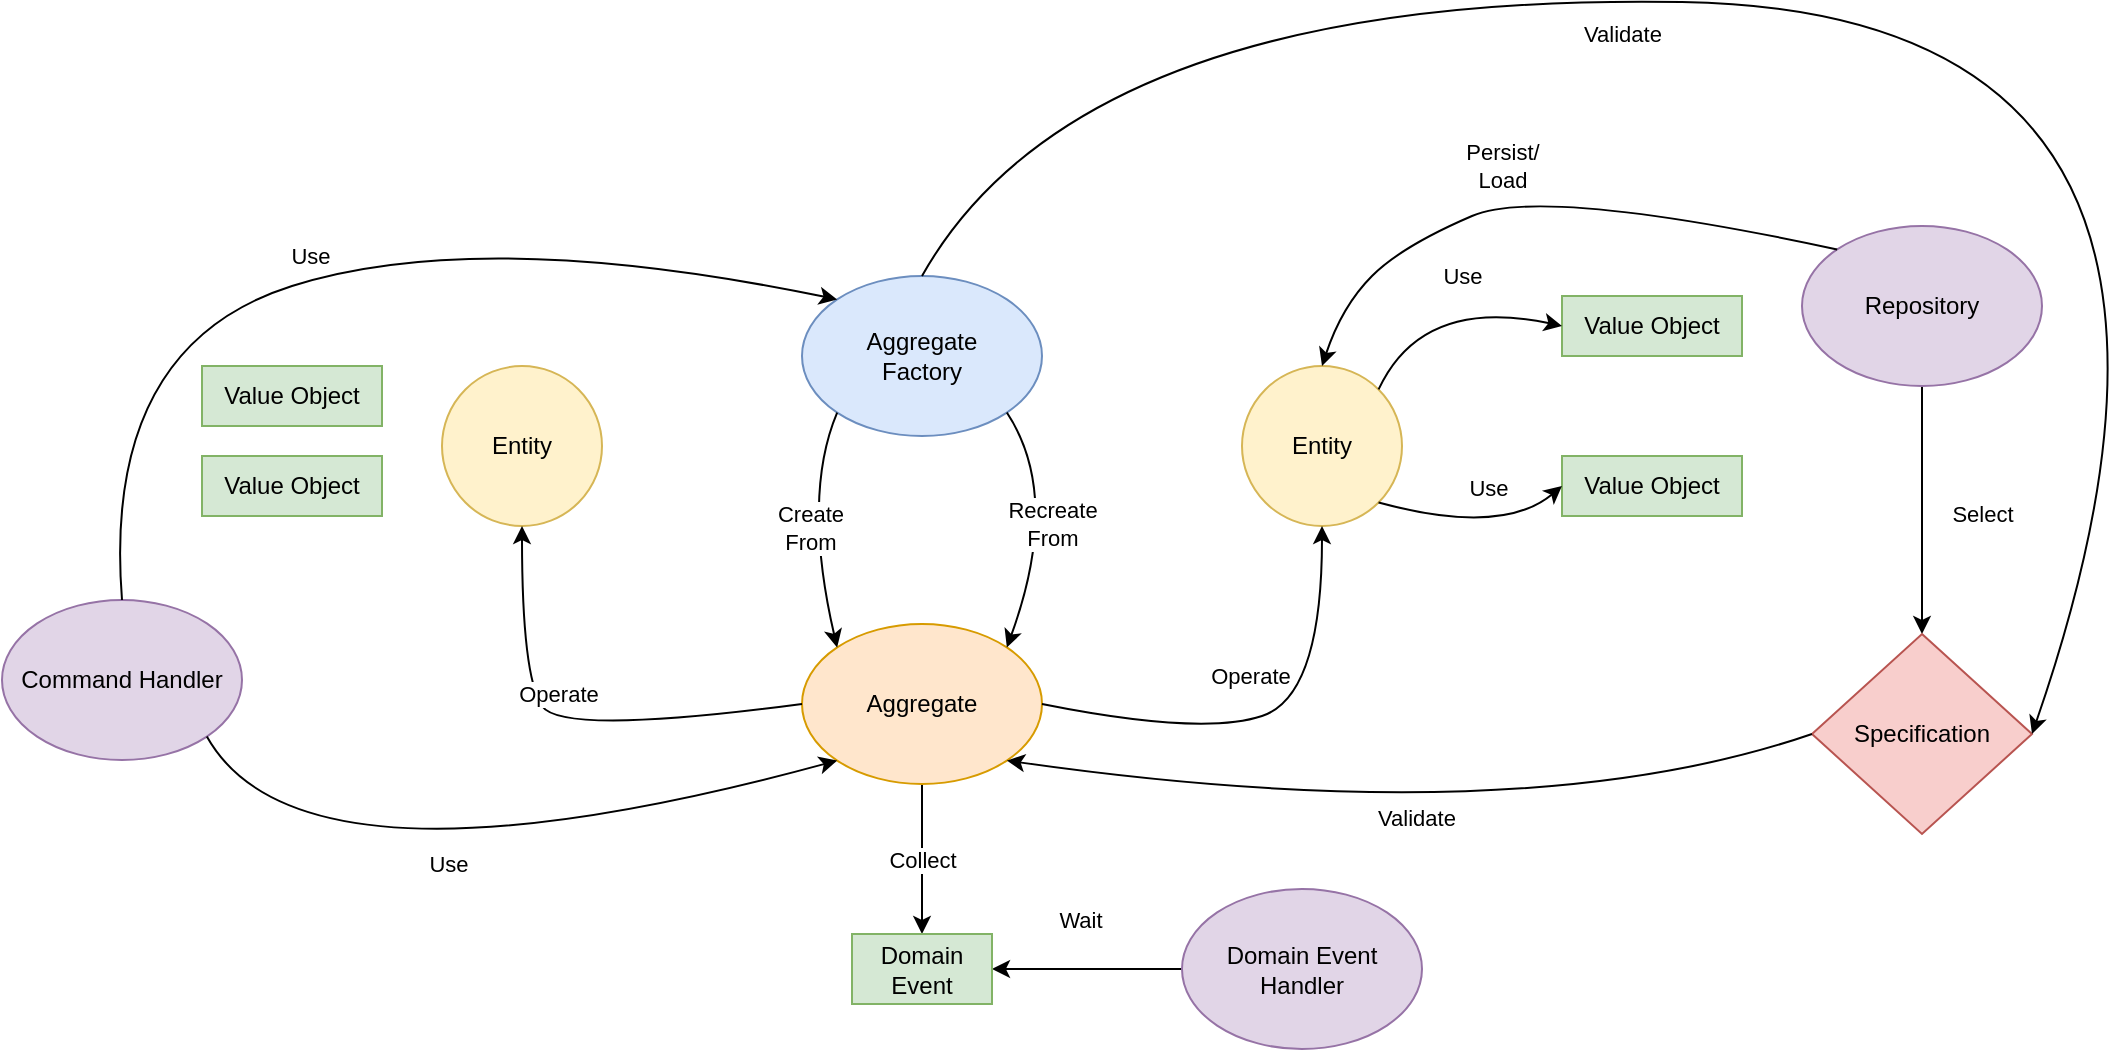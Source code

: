 <mxfile version="16.1.2" type="device" pages="4"><diagram id="oLeGsn54gctjW2kJpeAT" name="DFlow"><mxGraphModel dx="1662" dy="928" grid="1" gridSize="10" guides="1" tooltips="1" connect="1" arrows="1" fold="1" page="1" pageScale="1" pageWidth="1169" pageHeight="827" math="0" shadow="0"><root><mxCell id="CV3kxUuHgbege3HlrZyw-0"/><mxCell id="CV3kxUuHgbege3HlrZyw-1" parent="CV3kxUuHgbege3HlrZyw-0"/><mxCell id="fZHBuDz_htZlhU7BEkeG-13" value="Collect" style="edgeStyle=orthogonalEdgeStyle;rounded=0;orthogonalLoop=1;jettySize=auto;html=1;startArrow=none;startFill=0;endArrow=classic;endFill=1;" parent="CV3kxUuHgbege3HlrZyw-1" source="CV3kxUuHgbege3HlrZyw-3" target="CV3kxUuHgbege3HlrZyw-19" edge="1"><mxGeometry relative="1" as="geometry"/></mxCell><mxCell id="CV3kxUuHgbege3HlrZyw-3" value="Aggregate" style="ellipse;whiteSpace=wrap;html=1;fillColor=#ffe6cc;strokeColor=#d79b00;" parent="CV3kxUuHgbege3HlrZyw-1" vertex="1"><mxGeometry x="470" y="386" width="120" height="80" as="geometry"/></mxCell><mxCell id="CV3kxUuHgbege3HlrZyw-5" value="Entity" style="ellipse;whiteSpace=wrap;html=1;aspect=fixed;fillColor=#fff2cc;strokeColor=#d6b656;" parent="CV3kxUuHgbege3HlrZyw-1" vertex="1"><mxGeometry x="690" y="257" width="80" height="80" as="geometry"/></mxCell><mxCell id="CV3kxUuHgbege3HlrZyw-6" value="Entity" style="ellipse;whiteSpace=wrap;html=1;aspect=fixed;fillColor=#fff2cc;strokeColor=#d6b656;" parent="CV3kxUuHgbege3HlrZyw-1" vertex="1"><mxGeometry x="290" y="257" width="80" height="80" as="geometry"/></mxCell><mxCell id="CV3kxUuHgbege3HlrZyw-7" value="Value Object" style="rounded=0;whiteSpace=wrap;html=1;fillColor=#d5e8d4;strokeColor=#82b366;" parent="CV3kxUuHgbege3HlrZyw-1" vertex="1"><mxGeometry x="850" y="302" width="90" height="30" as="geometry"/></mxCell><mxCell id="CV3kxUuHgbege3HlrZyw-8" value="Value Object" style="rounded=0;whiteSpace=wrap;html=1;fillColor=#d5e8d4;strokeColor=#82b366;" parent="CV3kxUuHgbege3HlrZyw-1" vertex="1"><mxGeometry x="170" y="257" width="90" height="30" as="geometry"/></mxCell><mxCell id="CV3kxUuHgbege3HlrZyw-9" value="Value Object" style="rounded=0;whiteSpace=wrap;html=1;fillColor=#d5e8d4;strokeColor=#82b366;" parent="CV3kxUuHgbege3HlrZyw-1" vertex="1"><mxGeometry x="170" y="302" width="90" height="30" as="geometry"/></mxCell><mxCell id="CV3kxUuHgbege3HlrZyw-12" value="Value Object" style="rounded=0;whiteSpace=wrap;html=1;fillColor=#d5e8d4;strokeColor=#82b366;" parent="CV3kxUuHgbege3HlrZyw-1" vertex="1"><mxGeometry x="850" y="222" width="90" height="30" as="geometry"/></mxCell><mxCell id="CV3kxUuHgbege3HlrZyw-13" value="Aggregate&lt;br&gt;Factory" style="ellipse;whiteSpace=wrap;html=1;fillColor=#dae8fc;strokeColor=#6c8ebf;" parent="CV3kxUuHgbege3HlrZyw-1" vertex="1"><mxGeometry x="470" y="212" width="120" height="80" as="geometry"/></mxCell><mxCell id="fZHBuDz_htZlhU7BEkeG-1" value="Wait" style="edgeStyle=orthogonalEdgeStyle;rounded=0;orthogonalLoop=1;jettySize=auto;html=1;endArrow=none;endFill=0;startArrow=classic;startFill=1;" parent="CV3kxUuHgbege3HlrZyw-1" source="CV3kxUuHgbege3HlrZyw-19" target="fZHBuDz_htZlhU7BEkeG-0" edge="1"><mxGeometry x="-0.077" y="25" relative="1" as="geometry"><mxPoint x="700" y="617" as="targetPoint"/><mxPoint as="offset"/></mxGeometry></mxCell><mxCell id="CV3kxUuHgbege3HlrZyw-19" value="Domain &lt;br&gt;Event" style="rounded=0;whiteSpace=wrap;html=1;fillColor=#d5e8d4;strokeColor=#82b366;" parent="CV3kxUuHgbege3HlrZyw-1" vertex="1"><mxGeometry x="495" y="541" width="70" height="35" as="geometry"/></mxCell><mxCell id="CV3kxUuHgbege3HlrZyw-21" value="Operate" style="curved=1;endArrow=classic;html=1;rounded=0;entryX=0.5;entryY=1;entryDx=0;entryDy=0;exitX=1;exitY=0.5;exitDx=0;exitDy=0;" parent="CV3kxUuHgbege3HlrZyw-1" source="CV3kxUuHgbege3HlrZyw-3" target="CV3kxUuHgbege3HlrZyw-5" edge="1"><mxGeometry x="-0.01" y="21" width="50" height="50" relative="1" as="geometry"><mxPoint x="650" y="492" as="sourcePoint"/><mxPoint x="700" y="442" as="targetPoint"/><Array as="points"><mxPoint x="670" y="442"/><mxPoint x="730" y="422"/></Array><mxPoint as="offset"/></mxGeometry></mxCell><mxCell id="CV3kxUuHgbege3HlrZyw-28" value="Operate" style="curved=1;endArrow=classic;html=1;rounded=0;entryX=0.5;entryY=1;entryDx=0;entryDy=0;exitX=0;exitY=0.5;exitDx=0;exitDy=0;" parent="CV3kxUuHgbege3HlrZyw-1" source="CV3kxUuHgbege3HlrZyw-3" target="CV3kxUuHgbege3HlrZyw-6" edge="1"><mxGeometry x="0.039" y="-21" width="50" height="50" relative="1" as="geometry"><mxPoint x="650" y="492" as="sourcePoint"/><mxPoint x="700" y="442" as="targetPoint"/><Array as="points"><mxPoint x="350" y="442"/><mxPoint x="330" y="412"/></Array><mxPoint as="offset"/></mxGeometry></mxCell><mxCell id="CV3kxUuHgbege3HlrZyw-29" value="Create &lt;br&gt;From" style="curved=1;endArrow=none;html=1;rounded=0;exitX=0;exitY=0;exitDx=0;exitDy=0;entryX=0;entryY=1;entryDx=0;entryDy=0;startArrow=classic;startFill=1;endFill=0;" parent="CV3kxUuHgbege3HlrZyw-1" source="CV3kxUuHgbege3HlrZyw-3" target="CV3kxUuHgbege3HlrZyw-13" edge="1"><mxGeometry width="50" height="50" relative="1" as="geometry"><mxPoint x="520" y="372" as="sourcePoint"/><mxPoint x="340" y="347" as="targetPoint"/><Array as="points"><mxPoint x="470" y="322"/></Array></mxGeometry></mxCell><mxCell id="CV3kxUuHgbege3HlrZyw-30" value="Recreate&lt;br&gt;From" style="curved=1;endArrow=none;html=1;rounded=0;exitX=1;exitY=0;exitDx=0;exitDy=0;entryX=1;entryY=1;entryDx=0;entryDy=0;startArrow=classic;startFill=1;endFill=0;" parent="CV3kxUuHgbege3HlrZyw-1" source="CV3kxUuHgbege3HlrZyw-3" target="CV3kxUuHgbege3HlrZyw-13" edge="1"><mxGeometry width="50" height="50" relative="1" as="geometry"><mxPoint x="497.574" y="407.716" as="sourcePoint"/><mxPoint x="497.574" y="290.284" as="targetPoint"/><Array as="points"><mxPoint x="600" y="322"/></Array></mxGeometry></mxCell><mxCell id="CV3kxUuHgbege3HlrZyw-32" value="Use" style="curved=1;endArrow=classic;html=1;rounded=0;entryX=0;entryY=0.5;entryDx=0;entryDy=0;exitX=1;exitY=0;exitDx=0;exitDy=0;" parent="CV3kxUuHgbege3HlrZyw-1" source="CV3kxUuHgbege3HlrZyw-5" target="CV3kxUuHgbege3HlrZyw-12" edge="1"><mxGeometry x="0.121" y="14" width="50" height="50" relative="1" as="geometry"><mxPoint x="600" y="436" as="sourcePoint"/><mxPoint x="740" y="347" as="targetPoint"/><Array as="points"><mxPoint x="780" y="222"/></Array><mxPoint as="offset"/></mxGeometry></mxCell><mxCell id="CV3kxUuHgbege3HlrZyw-33" value="Use" style="curved=1;endArrow=classic;html=1;rounded=0;entryX=0;entryY=0.5;entryDx=0;entryDy=0;exitX=1;exitY=1;exitDx=0;exitDy=0;" parent="CV3kxUuHgbege3HlrZyw-1" source="CV3kxUuHgbege3HlrZyw-5" target="CV3kxUuHgbege3HlrZyw-7" edge="1"><mxGeometry x="-0.01" y="21" width="50" height="50" relative="1" as="geometry"><mxPoint x="768.284" y="278.716" as="sourcePoint"/><mxPoint x="860" y="247" as="targetPoint"/><Array as="points"><mxPoint x="820" y="342"/></Array><mxPoint as="offset"/></mxGeometry></mxCell><mxCell id="fZHBuDz_htZlhU7BEkeG-0" value="Domain Event Handler" style="ellipse;whiteSpace=wrap;html=1;fillColor=#e1d5e7;strokeColor=#9673a6;" parent="CV3kxUuHgbege3HlrZyw-1" vertex="1"><mxGeometry x="660" y="518.5" width="120" height="80" as="geometry"/></mxCell><mxCell id="fZHBuDz_htZlhU7BEkeG-3" value="Command Handler" style="ellipse;whiteSpace=wrap;html=1;fillColor=#e1d5e7;strokeColor=#9673a6;" parent="CV3kxUuHgbege3HlrZyw-1" vertex="1"><mxGeometry x="70" y="374" width="120" height="80" as="geometry"/></mxCell><mxCell id="fZHBuDz_htZlhU7BEkeG-11" value="Select" style="edgeStyle=orthogonalEdgeStyle;rounded=0;orthogonalLoop=1;jettySize=auto;html=1;entryX=0.5;entryY=0;entryDx=0;entryDy=0;startArrow=none;startFill=0;endArrow=classic;endFill=1;" parent="CV3kxUuHgbege3HlrZyw-1" source="fZHBuDz_htZlhU7BEkeG-4" target="fZHBuDz_htZlhU7BEkeG-10" edge="1"><mxGeometry x="0.032" y="30" relative="1" as="geometry"><mxPoint as="offset"/></mxGeometry></mxCell><mxCell id="fZHBuDz_htZlhU7BEkeG-4" value="Repository" style="ellipse;whiteSpace=wrap;html=1;fillColor=#e1d5e7;strokeColor=#9673a6;" parent="CV3kxUuHgbege3HlrZyw-1" vertex="1"><mxGeometry x="970" y="187" width="120" height="80" as="geometry"/></mxCell><mxCell id="fZHBuDz_htZlhU7BEkeG-5" value="Persist/&lt;br&gt;Load" style="curved=1;endArrow=none;html=1;rounded=0;entryX=0;entryY=0;entryDx=0;entryDy=0;exitX=0.5;exitY=0;exitDx=0;exitDy=0;endFill=0;startArrow=classic;startFill=1;" parent="CV3kxUuHgbege3HlrZyw-1" source="CV3kxUuHgbege3HlrZyw-5" target="fZHBuDz_htZlhU7BEkeG-4" edge="1"><mxGeometry x="-0.098" y="17" width="50" height="50" relative="1" as="geometry"><mxPoint x="768.284" y="278.716" as="sourcePoint"/><mxPoint x="860" y="247" as="targetPoint"/><Array as="points"><mxPoint x="740" y="227"/><mxPoint x="770" y="197"/><mxPoint x="840" y="167"/></Array><mxPoint as="offset"/></mxGeometry></mxCell><mxCell id="fZHBuDz_htZlhU7BEkeG-8" value="Use" style="curved=1;endArrow=classic;html=1;rounded=0;entryX=0;entryY=0;entryDx=0;entryDy=0;exitX=0.5;exitY=0;exitDx=0;exitDy=0;" parent="CV3kxUuHgbege3HlrZyw-1" source="fZHBuDz_htZlhU7BEkeG-3" target="CV3kxUuHgbege3HlrZyw-13" edge="1"><mxGeometry x="-0.055" y="12" width="50" height="50" relative="1" as="geometry"><mxPoint x="110" y="177" as="sourcePoint"/><mxPoint x="160" y="127" as="targetPoint"/><Array as="points"><mxPoint x="120" y="247"/><mxPoint x="310" y="187"/></Array><mxPoint as="offset"/></mxGeometry></mxCell><mxCell id="fZHBuDz_htZlhU7BEkeG-9" value="Use" style="curved=1;endArrow=classic;html=1;rounded=0;entryX=0;entryY=1;entryDx=0;entryDy=0;exitX=1;exitY=1;exitDx=0;exitDy=0;" parent="CV3kxUuHgbege3HlrZyw-1" source="fZHBuDz_htZlhU7BEkeG-3" target="CV3kxUuHgbege3HlrZyw-3" edge="1"><mxGeometry x="-0.075" y="1" width="50" height="50" relative="1" as="geometry"><mxPoint x="122.426" y="218.716" as="sourcePoint"/><mxPoint x="497.574" y="233.716" as="targetPoint"/><Array as="points"><mxPoint x="220" y="527"/></Array><mxPoint as="offset"/></mxGeometry></mxCell><mxCell id="fZHBuDz_htZlhU7BEkeG-10" value="Specification" style="rhombus;whiteSpace=wrap;html=1;fillColor=#f8cecc;strokeColor=#b85450;" parent="CV3kxUuHgbege3HlrZyw-1" vertex="1"><mxGeometry x="975" y="391" width="110" height="100" as="geometry"/></mxCell><mxCell id="fZHBuDz_htZlhU7BEkeG-12" value="Validate" style="curved=1;endArrow=classic;html=1;rounded=0;entryX=1;entryY=1;entryDx=0;entryDy=0;exitX=0;exitY=0.5;exitDx=0;exitDy=0;" parent="CV3kxUuHgbege3HlrZyw-1" source="fZHBuDz_htZlhU7BEkeG-10" target="CV3kxUuHgbege3HlrZyw-3" edge="1"><mxGeometry width="50" height="50" relative="1" as="geometry"><mxPoint x="860" y="521" as="sourcePoint"/><mxPoint x="910" y="471" as="targetPoint"/><Array as="points"><mxPoint x="830" y="491"/></Array></mxGeometry></mxCell><mxCell id="fZHBuDz_htZlhU7BEkeG-14" value="Validate" style="curved=1;endArrow=classic;html=1;rounded=0;exitX=0.5;exitY=0;exitDx=0;exitDy=0;entryX=1;entryY=0.5;entryDx=0;entryDy=0;" parent="CV3kxUuHgbege3HlrZyw-1" source="CV3kxUuHgbege3HlrZyw-13" target="fZHBuDz_htZlhU7BEkeG-10" edge="1"><mxGeometry x="-0.243" y="-15" width="50" height="50" relative="1" as="geometry"><mxPoint x="630" y="130" as="sourcePoint"/><mxPoint x="680" y="80" as="targetPoint"/><Array as="points"><mxPoint x="610" y="70"/><mxPoint x="1210" y="80"/></Array><mxPoint y="1" as="offset"/></mxGeometry></mxCell></root></mxGraphModel></diagram><diagram id="tv4alsvAtcX3XRW2rbgz" name="Page-3"><mxGraphModel dx="1662" dy="928" grid="1" gridSize="10" guides="1" tooltips="1" connect="1" arrows="1" fold="1" page="1" pageScale="1" pageWidth="1169" pageHeight="827" math="0" shadow="0"><root><mxCell id="YiH2z2UBO5V77HSyljeS-0"/><mxCell id="YiH2z2UBO5V77HSyljeS-1" parent="YiH2z2UBO5V77HSyljeS-0"/><mxCell id="YiH2z2UBO5V77HSyljeS-11" style="edgeStyle=orthogonalEdgeStyle;rounded=0;orthogonalLoop=1;jettySize=auto;html=1;entryX=0.5;entryY=1;entryDx=0;entryDy=0;startArrow=classic;startFill=1;endArrow=none;endFill=0;" parent="YiH2z2UBO5V77HSyljeS-1" source="YiH2z2UBO5V77HSyljeS-2" target="YiH2z2UBO5V77HSyljeS-6" edge="1"><mxGeometry relative="1" as="geometry"/></mxCell><mxCell id="YiH2z2UBO5V77HSyljeS-2" value="Service" style="rounded=0;whiteSpace=wrap;html=1;" parent="YiH2z2UBO5V77HSyljeS-1" vertex="1"><mxGeometry x="180" y="220" width="120" height="60" as="geometry"/></mxCell><mxCell id="YiH2z2UBO5V77HSyljeS-10" style="edgeStyle=orthogonalEdgeStyle;rounded=0;orthogonalLoop=1;jettySize=auto;html=1;exitX=0.5;exitY=0;exitDx=0;exitDy=0;entryX=0.5;entryY=1;entryDx=0;entryDy=0;entryPerimeter=0;startArrow=classic;startFill=1;endArrow=none;endFill=0;" parent="YiH2z2UBO5V77HSyljeS-1" source="YiH2z2UBO5V77HSyljeS-3" target="YiH2z2UBO5V77HSyljeS-4" edge="1"><mxGeometry relative="1" as="geometry"/></mxCell><mxCell id="YiH2z2UBO5V77HSyljeS-3" value="External &lt;br&gt;Services" style="rounded=0;whiteSpace=wrap;html=1;" parent="YiH2z2UBO5V77HSyljeS-1" vertex="1"><mxGeometry x="360" y="400" width="120" height="60" as="geometry"/></mxCell><mxCell id="YiH2z2UBO5V77HSyljeS-9" style="edgeStyle=orthogonalEdgeStyle;rounded=0;orthogonalLoop=1;jettySize=auto;html=1;entryX=1;entryY=0.5;entryDx=0;entryDy=0;startArrow=classic;startFill=1;endArrow=none;endFill=0;" parent="YiH2z2UBO5V77HSyljeS-1" source="YiH2z2UBO5V77HSyljeS-4" target="YiH2z2UBO5V77HSyljeS-2" edge="1"><mxGeometry relative="1" as="geometry"/></mxCell><mxCell id="YiH2z2UBO5V77HSyljeS-4" value="Message Bus" style="shape=cylinder3;whiteSpace=wrap;html=1;boundedLbl=1;backgroundOutline=1;size=15;" parent="YiH2z2UBO5V77HSyljeS-1" vertex="1"><mxGeometry x="370" y="280" width="60" height="80" as="geometry"/></mxCell><mxCell id="YiH2z2UBO5V77HSyljeS-8" style="edgeStyle=orthogonalEdgeStyle;rounded=0;orthogonalLoop=1;jettySize=auto;html=1;exitX=0.5;exitY=0;exitDx=0;exitDy=0;exitPerimeter=0;entryX=0.5;entryY=1;entryDx=0;entryDy=0;startArrow=classic;startFill=1;endArrow=none;endFill=0;" parent="YiH2z2UBO5V77HSyljeS-1" source="YiH2z2UBO5V77HSyljeS-5" target="YiH2z2UBO5V77HSyljeS-2" edge="1"><mxGeometry relative="1" as="geometry"/></mxCell><mxCell id="YiH2z2UBO5V77HSyljeS-5" value="Database" style="shape=cylinder3;whiteSpace=wrap;html=1;boundedLbl=1;backgroundOutline=1;size=15;" parent="YiH2z2UBO5V77HSyljeS-1" vertex="1"><mxGeometry x="210" y="370" width="60" height="80" as="geometry"/></mxCell><mxCell id="YiH2z2UBO5V77HSyljeS-6" value="Application" style="rounded=0;whiteSpace=wrap;html=1;" parent="YiH2z2UBO5V77HSyljeS-1" vertex="1"><mxGeometry x="180" y="100" width="120" height="60" as="geometry"/></mxCell></root></mxGraphModel></diagram><diagram id="V8f9L8YYHBLShP1pbl8O" name="Page-1"><mxGraphModel dx="1662" dy="928" grid="1" gridSize="10" guides="1" tooltips="1" connect="1" arrows="1" fold="1" page="1" pageScale="1" pageWidth="1100" pageHeight="850" math="0" shadow="0"><root><mxCell id="0"/><mxCell id="1" parent="0"/><mxCell id="glbfYC0i0od1-Z3xn2DW-14" value="&amp;lt;&amp;lt;persist&amp;gt;&amp;gt;" style="edgeStyle=orthogonalEdgeStyle;rounded=0;orthogonalLoop=1;jettySize=auto;html=1;exitX=0.5;exitY=0;exitDx=0;exitDy=0;startArrow=classic;startFill=1;endArrow=none;endFill=0;" parent="1" source="glbfYC0i0od1-Z3xn2DW-1" target="glbfYC0i0od1-Z3xn2DW-2" edge="1"><mxGeometry relative="1" as="geometry"/></mxCell><mxCell id="glbfYC0i0od1-Z3xn2DW-1" value="Store" style="rounded=0;whiteSpace=wrap;html=1;" parent="1" vertex="1"><mxGeometry x="560" y="380" width="120" height="60" as="geometry"/></mxCell><mxCell id="glbfYC0i0od1-Z3xn2DW-6" value="&amp;lt;&amp;lt;append&amp;gt;&amp;gt;" style="edgeStyle=orthogonalEdgeStyle;rounded=0;orthogonalLoop=1;jettySize=auto;html=1;entryX=0.5;entryY=0;entryDx=0;entryDy=0;" parent="1" source="glbfYC0i0od1-Z3xn2DW-2" target="glbfYC0i0od1-Z3xn2DW-5" edge="1"><mxGeometry x="0.143" y="10" relative="1" as="geometry"><mxPoint as="offset"/></mxGeometry></mxCell><mxCell id="glbfYC0i0od1-Z3xn2DW-2" value="Aggregate Root" style="rounded=0;whiteSpace=wrap;html=1;" parent="1" vertex="1"><mxGeometry x="560" y="200" width="120" height="60" as="geometry"/></mxCell><mxCell id="glbfYC0i0od1-Z3xn2DW-10" value="&amp;lt;&amp;lt;notify&amp;gt;&amp;gt;" style="edgeStyle=orthogonalEdgeStyle;rounded=0;orthogonalLoop=1;jettySize=auto;html=1;endArrow=none;endFill=0;startArrow=classic;startFill=1;" parent="1" source="glbfYC0i0od1-Z3xn2DW-3" target="glbfYC0i0od1-Z3xn2DW-1" edge="1"><mxGeometry y="10" relative="1" as="geometry"><mxPoint as="offset"/></mxGeometry></mxCell><mxCell id="glbfYC0i0od1-Z3xn2DW-3" value="Event Bus" style="rounded=0;whiteSpace=wrap;html=1;" parent="1" vertex="1"><mxGeometry x="340" y="380" width="120" height="60" as="geometry"/></mxCell><mxCell id="glbfYC0i0od1-Z3xn2DW-8" value="&amp;lt;&amp;lt;execute&amp;gt;&amp;gt;" style="edgeStyle=orthogonalEdgeStyle;rounded=0;orthogonalLoop=1;jettySize=auto;html=1;" parent="1" source="glbfYC0i0od1-Z3xn2DW-4" target="glbfYC0i0od1-Z3xn2DW-2" edge="1"><mxGeometry y="10" relative="1" as="geometry"><mxPoint as="offset"/></mxGeometry></mxCell><mxCell id="glbfYC0i0od1-Z3xn2DW-4" value="Handler" style="rounded=0;whiteSpace=wrap;html=1;" parent="1" vertex="1"><mxGeometry x="340" y="200" width="120" height="60" as="geometry"/></mxCell><mxCell id="glbfYC0i0od1-Z3xn2DW-5" value="Event Stream&lt;br&gt;&amp;lt;&amp;lt;transaction&amp;gt;&amp;gt;" style="rounded=0;whiteSpace=wrap;html=1;" parent="1" vertex="1"><mxGeometry x="710" y="280" width="120" height="60" as="geometry"/></mxCell><mxCell id="glbfYC0i0od1-Z3xn2DW-12" style="edgeStyle=orthogonalEdgeStyle;rounded=0;orthogonalLoop=1;jettySize=auto;html=1;startArrow=classic;startFill=1;endArrow=none;endFill=0;" parent="1" source="glbfYC0i0od1-Z3xn2DW-11" target="glbfYC0i0od1-Z3xn2DW-3" edge="1"><mxGeometry relative="1" as="geometry"/></mxCell><mxCell id="glbfYC0i0od1-Z3xn2DW-15" value="&amp;lt;&amp;lt;publish&amp;gt;&amp;gt;" style="edgeLabel;html=1;align=center;verticalAlign=middle;resizable=0;points=[];" parent="glbfYC0i0od1-Z3xn2DW-12" vertex="1" connectable="0"><mxGeometry x="-0.2" y="2" relative="1" as="geometry"><mxPoint x="10" y="-8" as="offset"/></mxGeometry></mxCell><mxCell id="glbfYC0i0od1-Z3xn2DW-11" value="Read Model" style="rounded=0;whiteSpace=wrap;html=1;" parent="1" vertex="1"><mxGeometry x="120" y="380" width="120" height="60" as="geometry"/></mxCell><mxCell id="glbfYC0i0od1-Z3xn2DW-16" value="IEvent" style="rounded=0;whiteSpace=wrap;html=1;" parent="1" vertex="1"><mxGeometry x="780" y="140" width="120" height="60" as="geometry"/></mxCell></root></mxGraphModel></diagram><diagram id="10IVr_0IC0jdgizDdtnT" name="Page-4"><mxGraphModel dx="1185" dy="773" grid="1" gridSize="10" guides="1" tooltips="1" connect="1" arrows="1" fold="1" page="1" pageScale="1" pageWidth="1169" pageHeight="827" math="0" shadow="0"><root><mxCell id="tFG5cLmjjt-tn7ZyTjls-0"/><mxCell id="tFG5cLmjjt-tn7ZyTjls-1" parent="tFG5cLmjjt-tn7ZyTjls-0"/></root></mxGraphModel></diagram></mxfile>